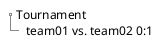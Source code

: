 @startsalt
{
{T
+ Tournament
++ team01 vs. team02 0:1
}
}
@endsalt
@startsalt
{
{T
+ Tournament
++ team03 vs. team04 3:1
}
}
@endsalt
@startmindmap
 title Test-Tournament
- team02 vs. team03 3:2
-- team01 vs. team02 0:1
-- team03 vs. team04 2:1
caption Winner is: team02
@endmindmap
@startmindmap
 title Test-Tournament
- team05 vs. team08 2:0
-- team05 vs. team06 3:0
-- team07 vs. team08 1:2
caption Winner is: team05
@endmindmap
@startmindmap
 title Test-Tournament
- team02 vs. team05 1:0
-- team02 vs. team03 3:2
--- team01 vs. team02 0:1
--- team03 vs. team04 2:1
-- team05 vs. team08 2:0
--- team05 vs. team06 3:0
--- team07 vs. team08 1:2
caption Winner is: team02
@endmindmap
@startsalt
{
{T
+ Tournament
++ team01 vs. team02 0:1
}
}
@endsalt
@startsalt
{
{T
+ Tournament
++ team03 vs. team04 3:1
}
}
@endsalt
@startmindmap
 title Test-Tournament
- team02 vs. team03 3:2
-- team01 vs. team02 0:1
-- team03 vs. team04 2:1
caption Winner is: team02
@endmindmap
@startmindmap
 title Test-Tournament
- team05 vs. team08 2:0
-- team05 vs. team06 3:0
-- team07 vs. team08 1:2
caption Winner is: team05
@endmindmap
@startmindmap
 title Test-Tournament
- team02 vs. team05 1:0
-- team02 vs. team03 3:2
--- team01 vs. team02 0:1
--- team03 vs. team04 2:1
-- team05 vs. team08 2:0
--- team05 vs. team06 3:0
--- team07 vs. team08 1:2
caption Winner is: team02
@endmindmap
@startsalt
{
{T
+ Tournament
++ team01 vs. team02 0:1
}
}
@endsalt
@startsalt
{
{T
+ Tournament
++ team03 vs. team04 3:1
}
}
@endsalt
@startmindmap
 title Test-Tournament
- team02 vs. team03 3:2
-- team01 vs. team02 0:1
-- team03 vs. team04 2:1
caption Winner is: team02
@endmindmap
@startmindmap
 title Test-Tournament
- team05 vs. team08 2:0
-- team05 vs. team06 3:0
-- team07 vs. team08 1:2
caption Winner is: team05
@endmindmap
@startmindmap
 title Test-Tournament
- team02 vs. team05 1:0
-- team02 vs. team03 3:2
--- team01 vs. team02 0:1
--- team03 vs. team04 2:1
-- team05 vs. team08 2:0
--- team05 vs. team06 3:0
--- team07 vs. team08 1:2
caption Winner is: team02
@endmindmap
@startsalt
{
{T
+ Tournament
++ team01 vs. team02 0:1
}
}
@endsalt
@startsalt
{
{T
+ Tournament
++ team03 vs. team04 3:1
}
}
@endsalt
@startmindmap
 title Test-Tournament
- team02 vs. team03 3:2
-- team01 vs. team02 0:1
-- team03 vs. team04 2:1
caption Winner is: team02
@endmindmap
@startmindmap
 title Test-Tournament
- team05 vs. team08 2:0
-- team05 vs. team06 3:0
-- team07 vs. team08 1:2
caption Winner is: team05
@endmindmap
@startmindmap
 title Test-Tournament
- team02 vs. team05 1:0
-- team02 vs. team03 3:2
--- team01 vs. team02 0:1
--- team03 vs. team04 2:1
-- team05 vs. team08 2:0
--- team05 vs. team06 3:0
--- team07 vs. team08 1:2
caption Winner is: team02
@endmindmap
@startsalt
{
{T
+ Tournament
++ team01 vs. team02 0:1
}
}
@endsalt
@startsalt
{
{T
+ Tournament
++ team03 vs. team04 3:1
}
}
@endsalt
@startmindmap
 title Test-Tournament
- team02 vs. team03 3:2
-- team01 vs. team02 0:1
-- team03 vs. team04 2:1
caption Winner is: team02
@endmindmap
@startmindmap
 title Test-Tournament
- team05 vs. team08 2:0
-- team05 vs. team06 3:0
-- team07 vs. team08 1:2
caption Winner is: team05
@endmindmap
@startmindmap
 title Test-Tournament
- team02 vs. team05 1:0
-- team02 vs. team03 3:2
--- team01 vs. team02 0:1
--- team03 vs. team04 2:1
-- team05 vs. team08 2:0
--- team05 vs. team06 3:0
--- team07 vs. team08 1:2
caption Winner is: team02
@endmindmap
@startsalt
{
{T
+ Tournament
++ team01 vs. team02 0:1
}
}
@endsalt
@startsalt
{
{T
+ Tournament
++ team03 vs. team04 3:1
}
}
@endsalt
@startmindmap
 title Test-Tournament
- team02 vs. team03 3:2
-- team01 vs. team02 0:1
-- team03 vs. team04 2:1
caption Winner is: team02
@endmindmap
@startmindmap
 title Test-Tournament
- team05 vs. team08 2:0
-- team05 vs. team06 3:0
-- team07 vs. team08 1:2
caption Winner is: team05
@endmindmap
@startmindmap
 title Test-Tournament
- team02 vs. team05 1:0
-- team02 vs. team03 3:2
--- team01 vs. team02 0:1
--- team03 vs. team04 2:1
-- team05 vs. team08 2:0
--- team05 vs. team06 3:0
--- team07 vs. team08 1:2
caption Winner is: team02
@endmindmap
@startsalt
{
{T
+ Tournament
++ team01 vs. team02 0:1
}
}
@endsalt
@startsalt
{
{T
+ Tournament
++ team03 vs. team04 3:1
}
}
@endsalt
@startmindmap
 title Test-Tournament
- team02 vs. team03 3:2
-- team01 vs. team02 0:1
-- team03 vs. team04 2:1
caption Winner is: team02
@endmindmap
@startmindmap
 title Test-Tournament
- team05 vs. team08 2:0
-- team05 vs. team06 3:0
-- team07 vs. team08 1:2
caption Winner is: team05
@endmindmap
@startmindmap
 title Test-Tournament
- team02 vs. team05 1:0
-- team02 vs. team03 3:2
--- team01 vs. team02 0:1
--- team03 vs. team04 2:1
-- team05 vs. team08 2:0
--- team05 vs. team06 3:0
--- team07 vs. team08 1:2
caption Winner is: team02
@endmindmap
@startsalt
{
{T
+ Tournament
++ team01 vs. team02 0:1
}
}
@endsalt
@startsalt
{
{T
+ Tournament
++ team03 vs. team04 3:1
}
}
@endsalt
@startmindmap
 title Test-Tournament
- team02 vs. team03 3:2
-- team01 vs. team02 0:1
-- team03 vs. team04 2:1
caption Winner is: team02
@endmindmap
@startmindmap
 title Test-Tournament
- team05 vs. team08 2:0
-- team05 vs. team06 3:0
-- team07 vs. team08 1:2
caption Winner is: team05
@endmindmap
@startmindmap
 title Test-Tournament
- team02 vs. team05 1:0
-- team02 vs. team03 3:2
--- team01 vs. team02 0:1
--- team03 vs. team04 2:1
-- team05 vs. team08 2:0
--- team05 vs. team06 3:0
--- team07 vs. team08 1:2
caption Winner is: team02
@endmindmap
@startsalt
{
{T
+ Tournament
++ team01 vs. team02 0:1
}
}
@endsalt
@startsalt
{
{T
+ Tournament
++ team03 vs. team04 3:1
}
}
@endsalt
@startmindmap
 title Test-Tournament
- team02 vs. team03 3:2
-- team01 vs. team02 0:1
-- team03 vs. team04 2:1
caption Winner is: team02
@endmindmap
@startmindmap
 title Test-Tournament
- team05 vs. team08 2:0
-- team05 vs. team06 3:0
-- team07 vs. team08 1:2
caption Winner is: team05
@endmindmap
@startmindmap
 title Test-Tournament
- team02 vs. team05 1:0
-- team02 vs. team03 3:2
--- team01 vs. team02 0:1
--- team03 vs. team04 2:1
-- team05 vs. team08 2:0
--- team05 vs. team06 3:0
--- team07 vs. team08 1:2
caption Winner is: team02
@endmindmap
@startsalt
{
{T
+ Tournament
++ team01 vs. team02 0:1
}
}
@endsalt
@startsalt
{
{T
+ Tournament
++ team03 vs. team04 3:1
}
}
@endsalt
@startmindmap
 title Test-Tournament
- team02 vs. team03 3:2
-- team01 vs. team02 0:1
-- team03 vs. team04 2:1
caption Winner is: team02
@endmindmap
@startmindmap
 title Test-Tournament
- team05 vs. team08 2:0
-- team05 vs. team06 3:0
-- team07 vs. team08 1:2
caption Winner is: team05
@endmindmap
@startmindmap
 title Test-Tournament
- team02 vs. team05 1:0
-- team02 vs. team03 3:2
--- team01 vs. team02 0:1
--- team03 vs. team04 2:1
-- team05 vs. team08 2:0
--- team05 vs. team06 3:0
--- team07 vs. team08 1:2
caption Winner is: team02
@endmindmap
@startsalt
{
{T
+ Tournament
++ team01 vs. team02 0:1
}
}
@endsalt
@startsalt
{
{T
+ Tournament
++ team03 vs. team04 3:1
}
}
@endsalt
@startmindmap
 title Test-Tournament
- team02 vs. team03 3:2
-- team01 vs. team02 0:1
-- team03 vs. team04 2:1
caption Winner is: team02
@endmindmap
@startmindmap
 title Test-Tournament
- team05 vs. team08 2:0
-- team05 vs. team06 3:0
-- team07 vs. team08 1:2
caption Winner is: team05
@endmindmap
@startmindmap
 title Test-Tournament
- team02 vs. team05 1:0
-- team02 vs. team03 3:2
--- team01 vs. team02 0:1
--- team03 vs. team04 2:1
-- team05 vs. team08 2:0
--- team05 vs. team06 3:0
--- team07 vs. team08 1:2
caption Winner is: team02
@endmindmap
@startsalt
{
{T
+ Tournament
++ team01 vs. team02 0:1
}
}
@endsalt
@startsalt
{
{T
+ Tournament
++ team03 vs. team04 3:1
}
}
@endsalt
@startmindmap
 title Test-Tournament
- team02 vs. team03 3:2
-- team01 vs. team02 0:1
-- team03 vs. team04 2:1
caption Winner is: team02
@endmindmap
@startmindmap
 title Test-Tournament
- team05 vs. team08 2:0
-- team05 vs. team06 3:0
-- team07 vs. team08 1:2
caption Winner is: team05
@endmindmap
@startmindmap
 title Test-Tournament
- team02 vs. team05 1:0
-- team02 vs. team03 3:2
--- team01 vs. team02 0:1
--- team03 vs. team04 2:1
-- team05 vs. team08 2:0
--- team05 vs. team06 3:0
--- team07 vs. team08 1:2
caption Winner is: team02
@endmindmap
@startmindmap
 title Test-Tournament
- team02 vs. team03 3:2
-- team01 vs. team02 0:1
-- team03 vs. team04 2:1
caption Winner is: team02
@endmindmap
@startmindmap
 title Test-Tournament
- team05 vs. team08 2:0
-- team05 vs. team06 3:0
-- team07 vs. team08 1:2
caption Winner is: team05
@endmindmap
@startmindmap
 title Test-Tournament
- team02 vs. team05 1:0
-- team02 vs. team03 3:2
--- team01 vs. team02 0:1
--- team03 vs. team04 2:1
-- team05 vs. team08 2:0
--- team05 vs. team06 3:0
--- team07 vs. team08 1:2
caption Winner is: team02
@endmindmap
@startmindmap
 title Test-Tournament
- team02 vs. team03 3:2
-- team01 vs. team02 0:1
-- team03 vs. team04 2:1
caption Winner is: team02
@endmindmap
@startmindmap
 title Test-Tournament
- team05 vs. team08 2:0
-- team05 vs. team06 3:0
-- team07 vs. team08 1:2
caption Winner is: team05
@endmindmap
@startmindmap
 title Test-Tournament
- team02 vs. team05 1:0
-- team02 vs. team03 3:2
--- team01 vs. team02 0:1
--- team03 vs. team04 2:1
-- team05 vs. team08 2:0
--- team05 vs. team06 3:0
--- team07 vs. team08 1:2
caption Winner is: team02
@endmindmap
@startmindmap
 title Test-Tournament
- team02 vs. team03 3:2
-- team01 vs. team02 0:1
-- team03 vs. team04 2:1
caption Winner is: team02
@endmindmap
@startmindmap
 title Test-Tournament
- team05 vs. team08 2:0
-- team05 vs. team06 3:0
-- team07 vs. team08 1:2
caption Winner is: team05
@endmindmap
@startmindmap
 title Test-Tournament
- team02 vs. team05 1:0
-- team02 vs. team03 3:2
--- team01 vs. team02 0:1
--- team03 vs. team04 2:1
-- team05 vs. team08 2:0
--- team05 vs. team06 3:0
--- team07 vs. team08 1:2
caption Winner is: team02
@endmindmap
@startmindmap
 title Test-Tournament
- team02 vs. team03 3:2
-- team01 vs. team02 0:1
-- team03 vs. team04 2:1
caption Winner is: team02
@endmindmap
@startmindmap
 title Test-Tournament
- team05 vs. team08 2:0
-- team05 vs. team06 3:0
-- team07 vs. team08 1:2
caption Winner is: team05
@endmindmap
@startmindmap
 title Test-Tournament
- team02 vs. team05 1:0
-- team02 vs. team03 3:2
--- team01 vs. team02 0:1
--- team03 vs. team04 2:1
-- team05 vs. team08 2:0
--- team05 vs. team06 3:0
--- team07 vs. team08 1:2
caption Winner is: team02
@endmindmap
@startmindmap
 title Test-Tournament
- team02 vs. team03 3:2
-- team01 vs. team02 0:1
-- team03 vs. team04 2:1
caption Winner is: team02
@endmindmap
@startmindmap
 title Test-Tournament
- team05 vs. team08 2:0
-- team05 vs. team06 3:0
-- team07 vs. team08 1:2
caption Winner is: team05
@endmindmap
@startmindmap
 title Test-Tournament
- team02 vs. team05 1:0
-- team02 vs. team03 3:2
--- team01 vs. team02 0:1
--- team03 vs. team04 2:1
-- team05 vs. team08 2:0
--- team05 vs. team06 3:0
--- team07 vs. team08 1:2
caption Winner is: team02
@endmindmap
@startmindmap
 title Test-Tournament
- team02 vs. team03 3:2
-- team01 vs. team02 0:1
-- team03 vs. team04 2:1
caption Winner is: team02
@endmindmap
@startmindmap
 title Test-Tournament
- team05 vs. team08 2:0
-- team05 vs. team06 3:0
-- team07 vs. team08 1:2
caption Winner is: team05
@endmindmap
@startmindmap
 title Test-Tournament
- team02 vs. team05 1:0
-- team02 vs. team03 3:2
--- team01 vs. team02 0:1
--- team03 vs. team04 2:1
-- team05 vs. team08 2:0
--- team05 vs. team06 3:0
--- team07 vs. team08 1:2
caption Winner is: team02
@endmindmap
